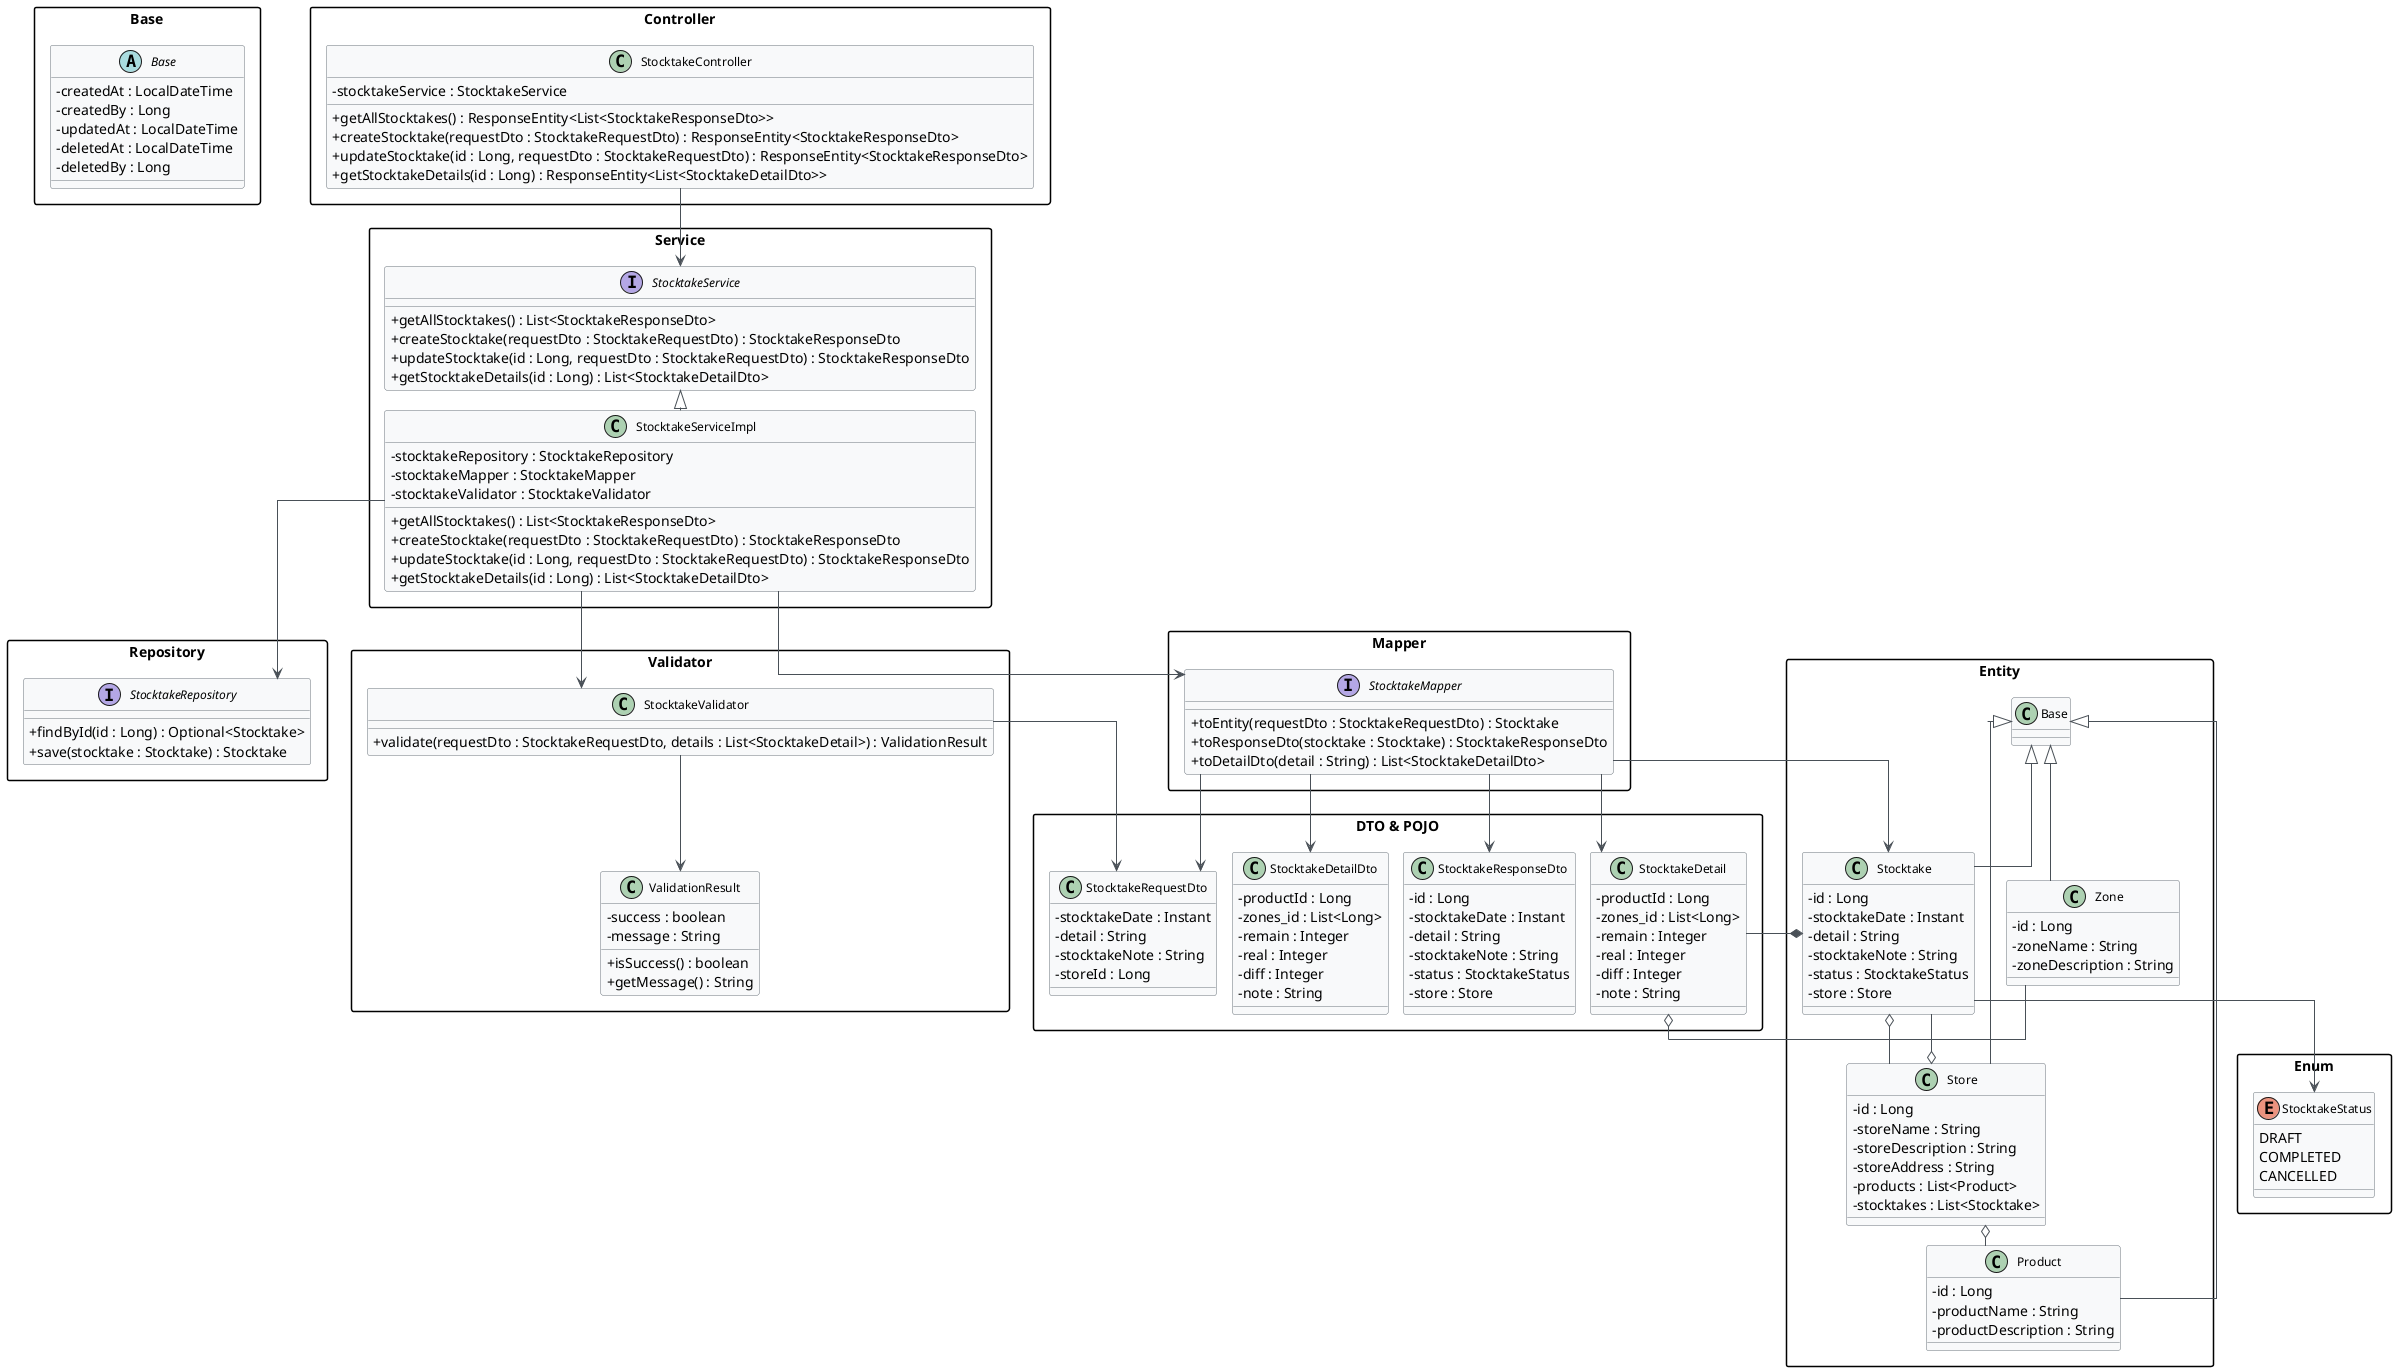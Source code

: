 @startuml Stocktake_Class_Diagram_Optimized
skinparam backgroundColor white
skinparam linetype ortho
skinparam classAttributeIconSize 0
skinparam classFontSize 12
skinparam classFontName Arial
skinparam classBackgroundColor #F8F9FA
skinparam classBorderColor #6C757D
skinparam arrowColor #495057
skinparam packageStyle rectangle
skinparam ranksep 20
skinparam nodesep 15
top to bottom direction

' ===== BASE =====
package "Base" {
    abstract class Base {
        - createdAt : LocalDateTime
        - createdBy : Long
        - updatedAt : LocalDateTime
        - deletedAt : LocalDateTime
        - deletedBy : Long
    }
}

' ===== CONTROLLER =====
package "Controller" {
    class StocktakeController {
        - stocktakeService : StocktakeService
        + getAllStocktakes() : ResponseEntity<List<StocktakeResponseDto>>
        + createStocktake(requestDto : StocktakeRequestDto) : ResponseEntity<StocktakeResponseDto>
        + updateStocktake(id : Long, requestDto : StocktakeRequestDto) : ResponseEntity<StocktakeResponseDto>
        + getStocktakeDetails(id : Long) : ResponseEntity<List<StocktakeDetailDto>>
    }
}

' ===== SERVICE =====
package "Service" {
    interface StocktakeService {
        + getAllStocktakes() : List<StocktakeResponseDto>
        + createStocktake(requestDto : StocktakeRequestDto) : StocktakeResponseDto
        + updateStocktake(id : Long, requestDto : StocktakeRequestDto) : StocktakeResponseDto
        + getStocktakeDetails(id : Long) : List<StocktakeDetailDto>
    }

    class StocktakeServiceImpl {
        - stocktakeRepository : StocktakeRepository
        - stocktakeMapper : StocktakeMapper
        - stocktakeValidator : StocktakeValidator
        + getAllStocktakes() : List<StocktakeResponseDto>
        + createStocktake(requestDto : StocktakeRequestDto) : StocktakeResponseDto
        + updateStocktake(id : Long, requestDto : StocktakeRequestDto) : StocktakeResponseDto
        + getStocktakeDetails(id : Long) : List<StocktakeDetailDto>
    }

    StocktakeService <|.. StocktakeServiceImpl
}

' ===== MAPPER =====
package "Mapper" {
    interface StocktakeMapper {
        + toEntity(requestDto : StocktakeRequestDto) : Stocktake
        + toResponseDto(stocktake : Stocktake) : StocktakeResponseDto
        + toDetailDto(detail : String) : List<StocktakeDetailDto>
    }
}

' ===== REPOSITORY =====
package "Repository" {
    interface StocktakeRepository {
        + findById(id : Long) : Optional<Stocktake>
        + save(stocktake : Stocktake) : Stocktake
    }
}

' ===== VALIDATOR =====
package "Validator" {
    class StocktakeValidator {
        + validate(requestDto : StocktakeRequestDto, details : List<StocktakeDetail>) : ValidationResult
    }

    class ValidationResult {
        - success : boolean
        - message : String
        + isSuccess() : boolean
        + getMessage() : String
    }
}

' ===== DTO & POJO =====
package "DTO & POJO" {
    class StocktakeRequestDto {
        - stocktakeDate : Instant
        - detail : String
        - stocktakeNote : String
        - storeId : Long
    }

    class StocktakeResponseDto {
        - id : Long
        - stocktakeDate : Instant
        - detail : String
        - stocktakeNote : String
        - status : StocktakeStatus
        - store : Store
    }

    class StocktakeDetailDto {
        - productId : Long
        - zones_id : List<Long>
        - remain : Integer
        - real : Integer
        - diff : Integer
        - note : String
    }

    class StocktakeDetail {
        - productId : Long
        - zones_id : List<Long>
        - remain : Integer
        - real : Integer
        - diff : Integer
        - note : String
    }
}

' ===== ENUM =====
package "Enum" {
    enum StocktakeStatus {
        DRAFT
        COMPLETED
        CANCELLED
    }
}

' ===== ENTITY =====
package "Entity" {
    class Stocktake {
        - id : Long
        - stocktakeDate : Instant
        - detail : String
        - stocktakeNote : String
        - status : StocktakeStatus
        - store : Store
    }

    class Store {
        - id : Long
        - storeName : String
        - storeDescription : String
        - storeAddress : String
        - products : List<Product>
        - stocktakes : List<Stocktake>
    }

    class Product {
        - id : Long
        - productName : String
        - productDescription : String
    }

    class Zone {
        - id : Long
        - zoneName : String
        - zoneDescription : String
    }

    Base <|-- Stocktake
    Base <|-- Store
    Base <|-- Product
    Base <|-- Zone
}

' ===== RELATIONSHIPS =====
StocktakeController --> StocktakeService
StocktakeServiceImpl --> StocktakeRepository
StocktakeServiceImpl --> StocktakeMapper
StocktakeServiceImpl --> StocktakeValidator

StocktakeMapper --> Stocktake
StocktakeMapper --> StocktakeRequestDto
StocktakeMapper --> StocktakeResponseDto
StocktakeMapper --> StocktakeDetailDto
StocktakeMapper --> StocktakeDetail

StocktakeValidator --> StocktakeRequestDto
StocktakeValidator --> ValidationResult

Stocktake o-- Store
Store o-- Product
Store o-- Stocktake
Stocktake *-- StocktakeDetail
StocktakeDetail o-- Zone
Stocktake --> StocktakeStatus

@enduml
